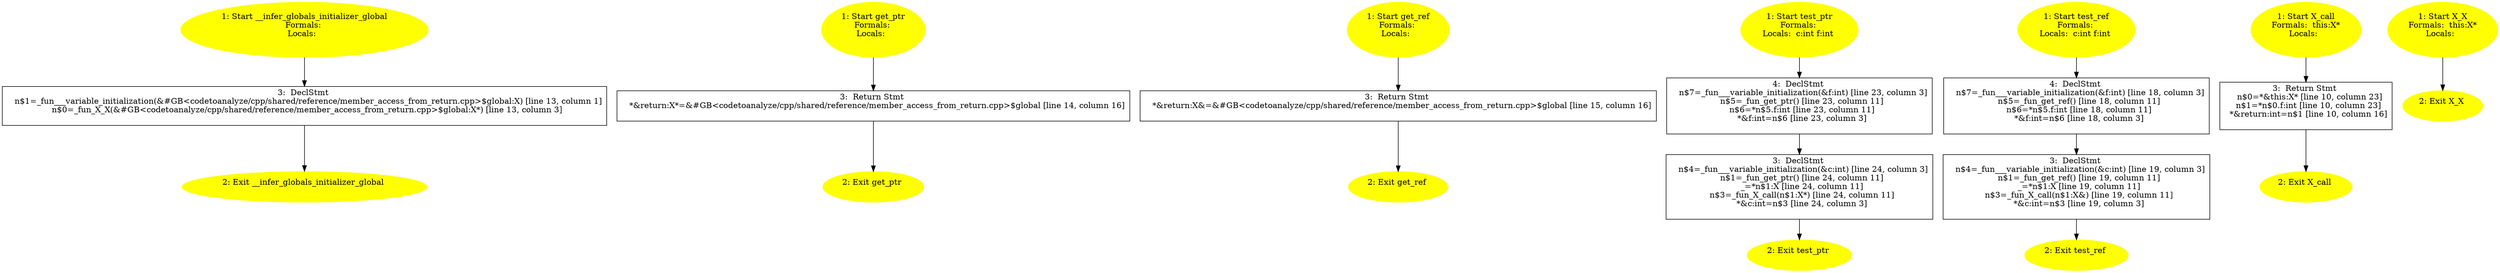 /* @generated */
digraph cfg {
"__infer_globals_initializer_global.bdc08c089842ce08b974b22a75daf78e_1" [label="1: Start __infer_globals_initializer_global\nFormals: \nLocals:  \n  " color=yellow style=filled]
	

	 "__infer_globals_initializer_global.bdc08c089842ce08b974b22a75daf78e_1" -> "__infer_globals_initializer_global.bdc08c089842ce08b974b22a75daf78e_3" ;
"__infer_globals_initializer_global.bdc08c089842ce08b974b22a75daf78e_2" [label="2: Exit __infer_globals_initializer_global \n  " color=yellow style=filled]
	

"__infer_globals_initializer_global.bdc08c089842ce08b974b22a75daf78e_3" [label="3:  DeclStmt \n   n$1=_fun___variable_initialization(&#GB<codetoanalyze/cpp/shared/reference/member_access_from_return.cpp>$global:X) [line 13, column 1]\n  n$0=_fun_X_X(&#GB<codetoanalyze/cpp/shared/reference/member_access_from_return.cpp>$global:X*) [line 13, column 3]\n " shape="box"]
	

	 "__infer_globals_initializer_global.bdc08c089842ce08b974b22a75daf78e_3" -> "__infer_globals_initializer_global.bdc08c089842ce08b974b22a75daf78e_2" ;
"get_ptr#548333400578323912.5cb5eba6c7605ca7fd66bf5755cb7ce3_1" [label="1: Start get_ptr\nFormals: \nLocals:  \n  " color=yellow style=filled]
	

	 "get_ptr#548333400578323912.5cb5eba6c7605ca7fd66bf5755cb7ce3_1" -> "get_ptr#548333400578323912.5cb5eba6c7605ca7fd66bf5755cb7ce3_3" ;
"get_ptr#548333400578323912.5cb5eba6c7605ca7fd66bf5755cb7ce3_2" [label="2: Exit get_ptr \n  " color=yellow style=filled]
	

"get_ptr#548333400578323912.5cb5eba6c7605ca7fd66bf5755cb7ce3_3" [label="3:  Return Stmt \n   *&return:X*=&#GB<codetoanalyze/cpp/shared/reference/member_access_from_return.cpp>$global [line 14, column 16]\n " shape="box"]
	

	 "get_ptr#548333400578323912.5cb5eba6c7605ca7fd66bf5755cb7ce3_3" -> "get_ptr#548333400578323912.5cb5eba6c7605ca7fd66bf5755cb7ce3_2" ;
"get_ref#3760753509995480941.1a9482316aa67c38d5004ec1f3cb74db_1" [label="1: Start get_ref\nFormals: \nLocals:  \n  " color=yellow style=filled]
	

	 "get_ref#3760753509995480941.1a9482316aa67c38d5004ec1f3cb74db_1" -> "get_ref#3760753509995480941.1a9482316aa67c38d5004ec1f3cb74db_3" ;
"get_ref#3760753509995480941.1a9482316aa67c38d5004ec1f3cb74db_2" [label="2: Exit get_ref \n  " color=yellow style=filled]
	

"get_ref#3760753509995480941.1a9482316aa67c38d5004ec1f3cb74db_3" [label="3:  Return Stmt \n   *&return:X&=&#GB<codetoanalyze/cpp/shared/reference/member_access_from_return.cpp>$global [line 15, column 16]\n " shape="box"]
	

	 "get_ref#3760753509995480941.1a9482316aa67c38d5004ec1f3cb74db_3" -> "get_ref#3760753509995480941.1a9482316aa67c38d5004ec1f3cb74db_2" ;
"test_ptr#11416786403465510397.fe356f46dccde5545eadf0c661f4974d_1" [label="1: Start test_ptr\nFormals: \nLocals:  c:int f:int \n  " color=yellow style=filled]
	

	 "test_ptr#11416786403465510397.fe356f46dccde5545eadf0c661f4974d_1" -> "test_ptr#11416786403465510397.fe356f46dccde5545eadf0c661f4974d_4" ;
"test_ptr#11416786403465510397.fe356f46dccde5545eadf0c661f4974d_2" [label="2: Exit test_ptr \n  " color=yellow style=filled]
	

"test_ptr#11416786403465510397.fe356f46dccde5545eadf0c661f4974d_3" [label="3:  DeclStmt \n   n$4=_fun___variable_initialization(&c:int) [line 24, column 3]\n  n$1=_fun_get_ptr() [line 24, column 11]\n  _=*n$1:X [line 24, column 11]\n  n$3=_fun_X_call(n$1:X*) [line 24, column 11]\n  *&c:int=n$3 [line 24, column 3]\n " shape="box"]
	

	 "test_ptr#11416786403465510397.fe356f46dccde5545eadf0c661f4974d_3" -> "test_ptr#11416786403465510397.fe356f46dccde5545eadf0c661f4974d_2" ;
"test_ptr#11416786403465510397.fe356f46dccde5545eadf0c661f4974d_4" [label="4:  DeclStmt \n   n$7=_fun___variable_initialization(&f:int) [line 23, column 3]\n  n$5=_fun_get_ptr() [line 23, column 11]\n  n$6=*n$5.f:int [line 23, column 11]\n  *&f:int=n$6 [line 23, column 3]\n " shape="box"]
	

	 "test_ptr#11416786403465510397.fe356f46dccde5545eadf0c661f4974d_4" -> "test_ptr#11416786403465510397.fe356f46dccde5545eadf0c661f4974d_3" ;
"test_ref#7021555814503032268.9c735d5eedd26e3009ec35c4af427db4_1" [label="1: Start test_ref\nFormals: \nLocals:  c:int f:int \n  " color=yellow style=filled]
	

	 "test_ref#7021555814503032268.9c735d5eedd26e3009ec35c4af427db4_1" -> "test_ref#7021555814503032268.9c735d5eedd26e3009ec35c4af427db4_4" ;
"test_ref#7021555814503032268.9c735d5eedd26e3009ec35c4af427db4_2" [label="2: Exit test_ref \n  " color=yellow style=filled]
	

"test_ref#7021555814503032268.9c735d5eedd26e3009ec35c4af427db4_3" [label="3:  DeclStmt \n   n$4=_fun___variable_initialization(&c:int) [line 19, column 3]\n  n$1=_fun_get_ref() [line 19, column 11]\n  _=*n$1:X [line 19, column 11]\n  n$3=_fun_X_call(n$1:X&) [line 19, column 11]\n  *&c:int=n$3 [line 19, column 3]\n " shape="box"]
	

	 "test_ref#7021555814503032268.9c735d5eedd26e3009ec35c4af427db4_3" -> "test_ref#7021555814503032268.9c735d5eedd26e3009ec35c4af427db4_2" ;
"test_ref#7021555814503032268.9c735d5eedd26e3009ec35c4af427db4_4" [label="4:  DeclStmt \n   n$7=_fun___variable_initialization(&f:int) [line 18, column 3]\n  n$5=_fun_get_ref() [line 18, column 11]\n  n$6=*n$5.f:int [line 18, column 11]\n  *&f:int=n$6 [line 18, column 3]\n " shape="box"]
	

	 "test_ref#7021555814503032268.9c735d5eedd26e3009ec35c4af427db4_4" -> "test_ref#7021555814503032268.9c735d5eedd26e3009ec35c4af427db4_3" ;
"call#X#(5770224879682844394).d055b894c8e89eaff4b8d412706da082_1" [label="1: Start X_call\nFormals:  this:X*\nLocals:  \n  " color=yellow style=filled]
	

	 "call#X#(5770224879682844394).d055b894c8e89eaff4b8d412706da082_1" -> "call#X#(5770224879682844394).d055b894c8e89eaff4b8d412706da082_3" ;
"call#X#(5770224879682844394).d055b894c8e89eaff4b8d412706da082_2" [label="2: Exit X_call \n  " color=yellow style=filled]
	

"call#X#(5770224879682844394).d055b894c8e89eaff4b8d412706da082_3" [label="3:  Return Stmt \n   n$0=*&this:X* [line 10, column 23]\n  n$1=*n$0.f:int [line 10, column 23]\n  *&return:int=n$1 [line 10, column 16]\n " shape="box"]
	

	 "call#X#(5770224879682844394).d055b894c8e89eaff4b8d412706da082_3" -> "call#X#(5770224879682844394).d055b894c8e89eaff4b8d412706da082_2" ;
"X#X#{4951618003533511344}.a6c75b361b5e04dddb518f7e116a9ca2_1" [label="1: Start X_X\nFormals:  this:X*\nLocals:  \n  " color=yellow style=filled]
	

	 "X#X#{4951618003533511344}.a6c75b361b5e04dddb518f7e116a9ca2_1" -> "X#X#{4951618003533511344}.a6c75b361b5e04dddb518f7e116a9ca2_2" ;
"X#X#{4951618003533511344}.a6c75b361b5e04dddb518f7e116a9ca2_2" [label="2: Exit X_X \n  " color=yellow style=filled]
	

}
